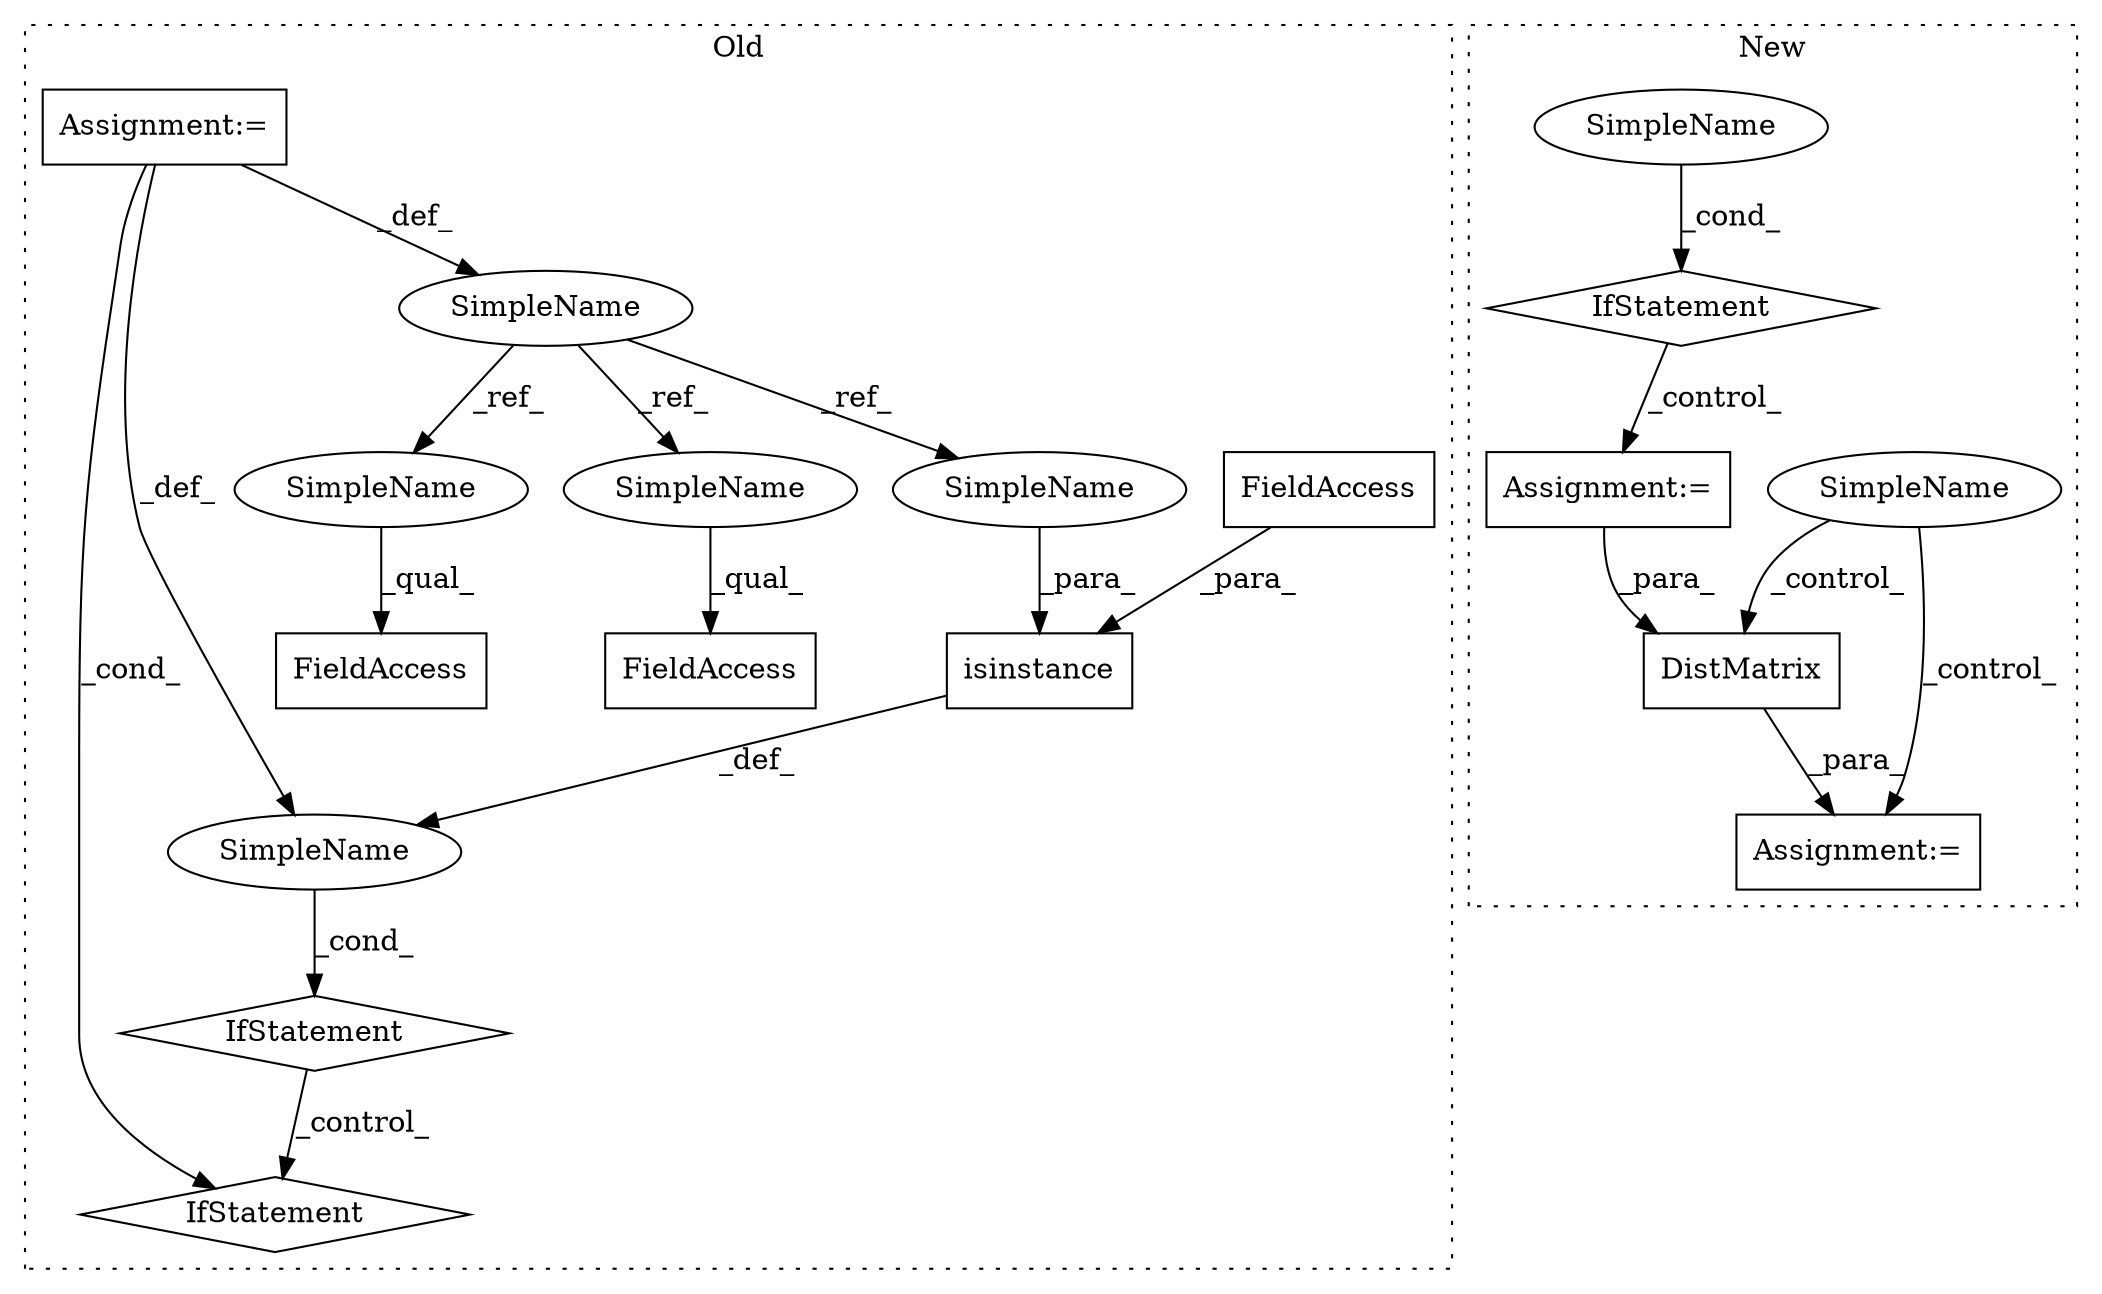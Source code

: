 digraph G {
subgraph cluster0 {
1 [label="IfStatement" a="25" s="2902" l="3" shape="diamond"];
3 [label="isinstance" a="32" s="2871,2901" l="11,1" shape="box"];
4 [label="FieldAccess" a="22" s="2885" l="16" shape="box"];
5 [label="IfStatement" a="25" s="2925" l="3" shape="diamond"];
6 [label="SimpleName" a="42" s="" l="" shape="ellipse"];
7 [label="SimpleName" a="42" s="2803" l="2" shape="ellipse"];
8 [label="FieldAccess" a="22" s="2928" l="4" shape="box"];
9 [label="FieldAccess" a="22" s="2905" l="4" shape="box"];
12 [label="Assignment:=" a="7" s="2803" l="2" shape="box"];
16 [label="SimpleName" a="42" s="2905" l="2" shape="ellipse"];
17 [label="SimpleName" a="42" s="2882" l="2" shape="ellipse"];
18 [label="SimpleName" a="42" s="2928" l="2" shape="ellipse"];
label = "Old";
style="dotted";
}
subgraph cluster1 {
2 [label="DistMatrix" a="32" s="1551,1566" l="11,1" shape="box"];
10 [label="SimpleName" a="42" s="" l="" shape="ellipse"];
11 [label="Assignment:=" a="7" s="1550" l="1" shape="box"];
13 [label="Assignment:=" a="7" s="1233" l="1" shape="box"];
14 [label="IfStatement" a="25" s="1197,1221" l="4,2" shape="diamond"];
15 [label="SimpleName" a="42" s="" l="" shape="ellipse"];
label = "New";
style="dotted";
}
1 -> 5 [label="_control_"];
2 -> 11 [label="_para_"];
3 -> 6 [label="_def_"];
4 -> 3 [label="_para_"];
6 -> 1 [label="_cond_"];
7 -> 16 [label="_ref_"];
7 -> 17 [label="_ref_"];
7 -> 18 [label="_ref_"];
10 -> 2 [label="_control_"];
10 -> 11 [label="_control_"];
12 -> 7 [label="_def_"];
12 -> 5 [label="_cond_"];
12 -> 6 [label="_def_"];
13 -> 2 [label="_para_"];
14 -> 13 [label="_control_"];
15 -> 14 [label="_cond_"];
16 -> 9 [label="_qual_"];
17 -> 3 [label="_para_"];
18 -> 8 [label="_qual_"];
}